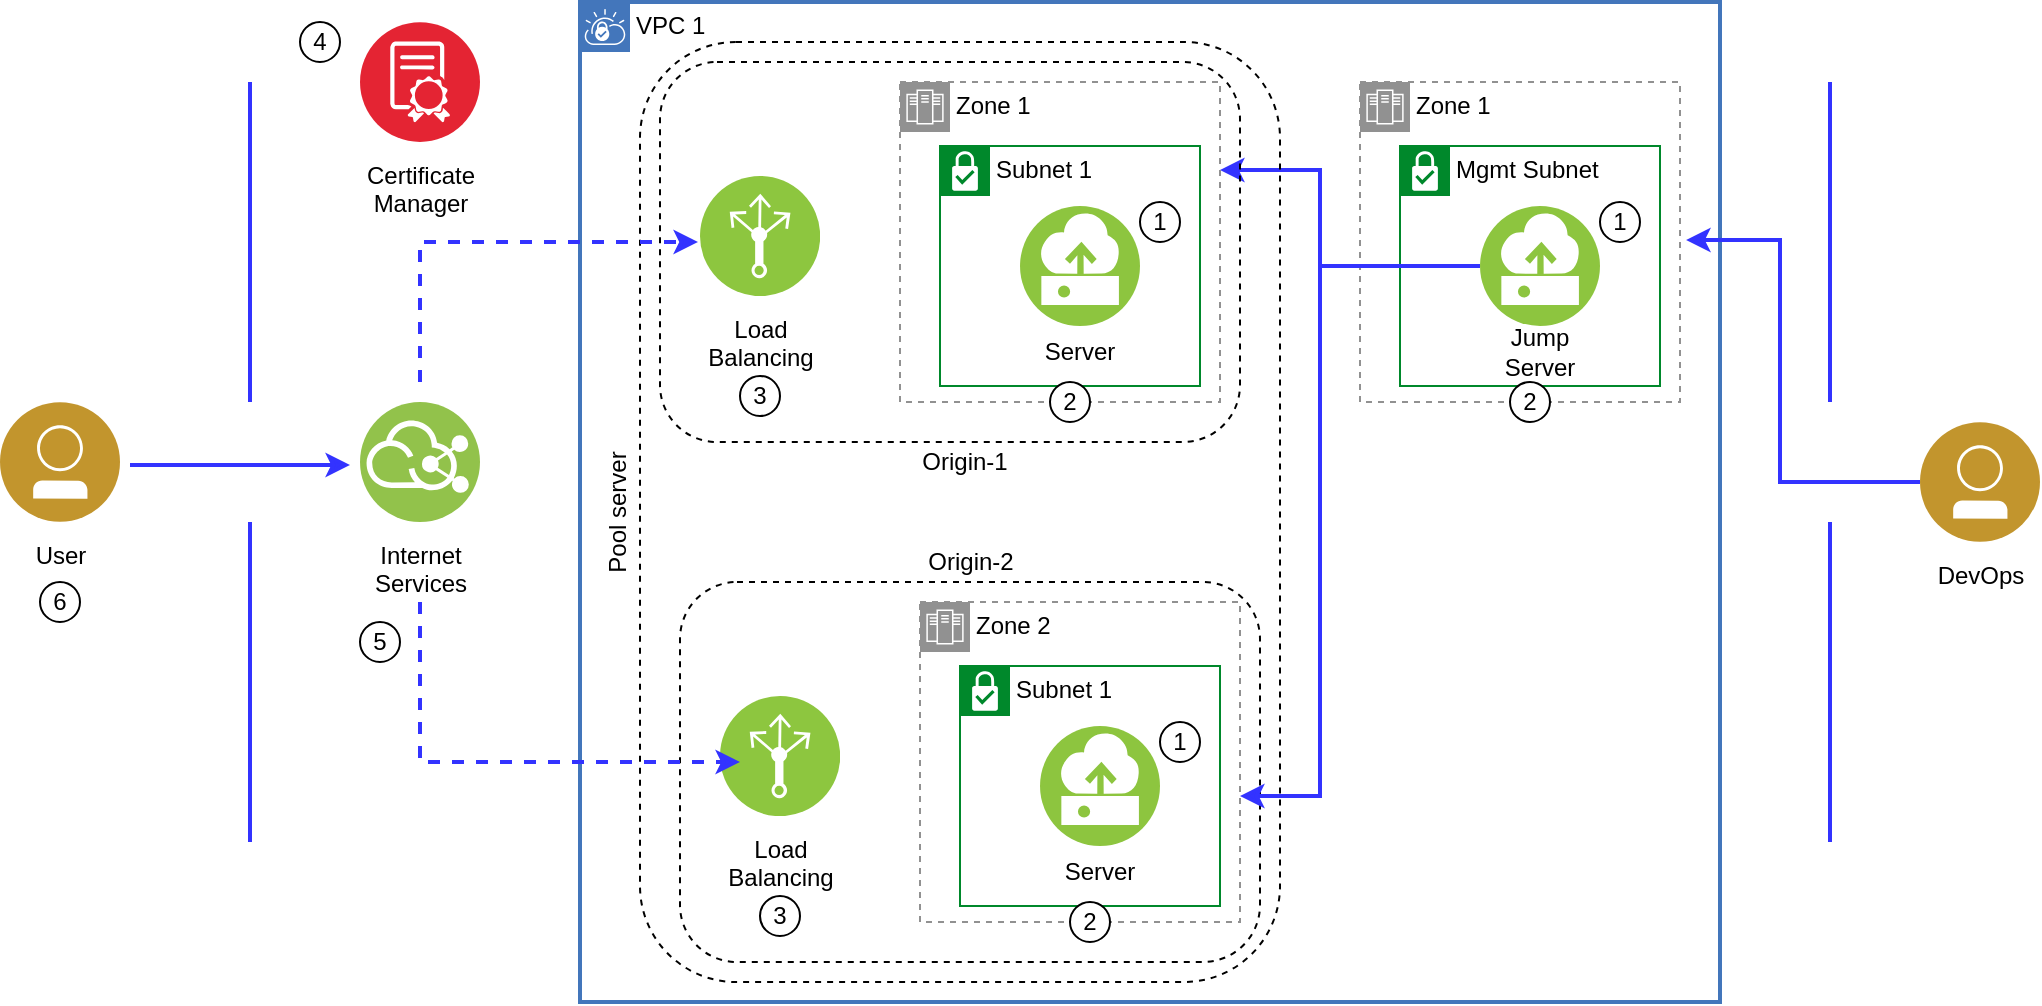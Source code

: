 <mxfile version="13.5.7" type="device"><diagram id="kg6ZV1sy1tLRCeAWSJ4n" name="Page-1"><mxGraphModel dx="2128" dy="787" grid="1" gridSize="10" guides="1" tooltips="1" connect="1" arrows="1" fold="1" page="1" pageScale="1" pageWidth="850" pageHeight="1100" math="0" shadow="0"><root><mxCell id="0"/><mxCell id="1" parent="0"/><mxCell id="HULBRbrNyeyRLuk9Y49Z-69" value="" style="group" vertex="1" connectable="0" parent="1"><mxGeometry x="-220" y="100" width="1020" height="500" as="geometry"/></mxCell><mxCell id="HULBRbrNyeyRLuk9Y49Z-42" value="" style="rounded=1;whiteSpace=wrap;html=1;shadow=0;dashed=1;sketch=0;strokeWidth=1;fillColor=none;" vertex="1" parent="HULBRbrNyeyRLuk9Y49Z-69"><mxGeometry x="340" y="290" width="290" height="190" as="geometry"/></mxCell><mxCell id="HULBRbrNyeyRLuk9Y49Z-46" value="VPC 1" style="shape=mxgraph.ibm.box;prType=vpc;fontStyle=0;verticalAlign=top;align=left;spacingLeft=32;spacingTop=4;fillColor=none;rounded=0;whiteSpace=wrap;html=1;strokeColor=#4376BB;strokeWidth=2;dashed=0;container=1;spacing=-4;collapsible=0;expand=0;recursiveResize=0;shadow=0;sketch=0;" vertex="1" parent="HULBRbrNyeyRLuk9Y49Z-69"><mxGeometry x="290" width="570" height="500" as="geometry"/></mxCell><mxCell id="HULBRbrNyeyRLuk9Y49Z-60" value="" style="group" vertex="1" connectable="0" parent="HULBRbrNyeyRLuk9Y49Z-46"><mxGeometry x="370" y="44" width="40" height="353" as="geometry"/></mxCell><mxCell id="HULBRbrNyeyRLuk9Y49Z-59" value="" style="edgeStyle=elbowEdgeStyle;rounded=0;elbow=horizontal;html=1;labelBackgroundColor=#ffffff;endArrow=classic;endFill=1;endSize=6;jettySize=auto;orthogonalLoop=1;strokeWidth=2;fontSize=14;strokeColor=#3333FF;" edge="1" parent="HULBRbrNyeyRLuk9Y49Z-60"><mxGeometry width="60" height="60" relative="1" as="geometry"><mxPoint y="303" as="sourcePoint"/><mxPoint x="-50" y="40" as="targetPoint"/><Array as="points"><mxPoint/></Array></mxGeometry></mxCell><mxCell id="HULBRbrNyeyRLuk9Y49Z-12" value="" style="edgeStyle=elbowEdgeStyle;rounded=0;elbow=vertical;html=1;labelBackgroundColor=#ffffff;endArrow=classic;endFill=1;endSize=6;jettySize=auto;orthogonalLoop=1;strokeWidth=2;fontSize=14;strokeColor=#3333FF;" edge="1" parent="HULBRbrNyeyRLuk9Y49Z-60"><mxGeometry width="60" height="60" relative="1" as="geometry"><mxPoint y="303" as="sourcePoint"/><mxPoint x="-40" y="353" as="targetPoint"/><Array as="points"><mxPoint x="40" y="353"/></Array></mxGeometry></mxCell><mxCell id="HULBRbrNyeyRLuk9Y49Z-20" value="" style="group" vertex="1" connectable="0" parent="HULBRbrNyeyRLuk9Y49Z-46"><mxGeometry x="390" y="40" width="160" height="170" as="geometry"/></mxCell><mxCell id="HULBRbrNyeyRLuk9Y49Z-19" value="Zone 1" style="shape=mxgraph.ibm.box;prType=zone;fontStyle=0;verticalAlign=top;align=left;spacingLeft=32;spacingTop=4;rounded=0;whiteSpace=wrap;html=1;strokeColor=#919191;strokeWidth=1;dashed=1;container=1;spacing=-4;collapsible=0;expand=0;recursiveResize=0;shadow=0;sketch=0;fillColor=none;" vertex="1" parent="HULBRbrNyeyRLuk9Y49Z-20"><mxGeometry width="160" height="160" as="geometry"/></mxCell><mxCell id="HULBRbrNyeyRLuk9Y49Z-14" value="Mgmt Subnet" style="shape=mxgraph.ibm.box;prType=subnet;fontStyle=0;verticalAlign=top;align=left;spacingLeft=32;spacingTop=4;rounded=0;whiteSpace=wrap;html=1;strokeColor=#00882B;strokeWidth=1;dashed=0;container=1;spacing=-4;collapsible=0;expand=0;recursiveResize=0;shadow=0;sketch=0;fillColor=none;" vertex="1" parent="HULBRbrNyeyRLuk9Y49Z-20"><mxGeometry x="20" y="32" width="130" height="120" as="geometry"/></mxCell><mxCell id="HULBRbrNyeyRLuk9Y49Z-13" value="" style="aspect=fixed;perimeter=ellipsePerimeter;html=1;align=center;shadow=0;dashed=0;fontColor=#4277BB;labelBackgroundColor=#ffffff;fontSize=12;spacingTop=3;image;image=img/lib/ibm/vpc/Instance.svg;fillColor=none;" vertex="1" parent="HULBRbrNyeyRLuk9Y49Z-14"><mxGeometry x="40" y="30" width="60" height="60" as="geometry"/></mxCell><mxCell id="HULBRbrNyeyRLuk9Y49Z-15" value="Jump Server" style="text;html=1;strokeColor=none;fillColor=none;align=center;verticalAlign=middle;whiteSpace=wrap;rounded=0;shadow=0;sketch=0;" vertex="1" parent="HULBRbrNyeyRLuk9Y49Z-14"><mxGeometry x="50" y="93" width="40" height="20" as="geometry"/></mxCell><mxCell id="HULBRbrNyeyRLuk9Y49Z-17" value="1" style="strokeWidth=1;html=1;shape=mxgraph.flowchart.start_2;whiteSpace=wrap;shadow=0;sketch=0;fillColor=none;" vertex="1" parent="HULBRbrNyeyRLuk9Y49Z-14"><mxGeometry x="100" y="28" width="20" height="20" as="geometry"/></mxCell><mxCell id="HULBRbrNyeyRLuk9Y49Z-61" value="" style="line;strokeWidth=2;html=1;shadow=0;sketch=0;fillColor=none;strokeColor=#3333FF;" vertex="1" parent="HULBRbrNyeyRLuk9Y49Z-14"><mxGeometry x="-40" y="55" width="80" height="10" as="geometry"/></mxCell><mxCell id="HULBRbrNyeyRLuk9Y49Z-18" value="2" style="strokeWidth=1;html=1;shape=mxgraph.flowchart.start_2;whiteSpace=wrap;shadow=0;sketch=0;fillColor=#FFFFFF;" vertex="1" parent="HULBRbrNyeyRLuk9Y49Z-20"><mxGeometry x="75" y="150" width="20" height="20" as="geometry"/></mxCell><mxCell id="HULBRbrNyeyRLuk9Y49Z-3" value="&lt;font color=&quot;#000000&quot;&gt;User&lt;/font&gt;" style="aspect=fixed;perimeter=ellipsePerimeter;html=1;align=center;shadow=0;dashed=0;fontColor=#4277BB;labelBackgroundColor=#ffffff;fontSize=12;spacingTop=3;image;image=img/lib/ibm/users/user.svg;fillColor=none;" vertex="1" parent="HULBRbrNyeyRLuk9Y49Z-69"><mxGeometry y="200" width="60" height="60" as="geometry"/></mxCell><mxCell id="HULBRbrNyeyRLuk9Y49Z-4" value="&lt;font color=&quot;#000000&quot;&gt;Internet &lt;br&gt;Services&lt;/font&gt;" style="aspect=fixed;perimeter=ellipsePerimeter;html=1;align=center;shadow=0;dashed=0;fontColor=#4277BB;labelBackgroundColor=#ffffff;fontSize=12;spacingTop=3;image;image=img/lib/ibm/vpc/InternetServices2.svg;fillColor=none;" vertex="1" parent="HULBRbrNyeyRLuk9Y49Z-69"><mxGeometry x="180" y="200" width="60" height="60" as="geometry"/></mxCell><mxCell id="HULBRbrNyeyRLuk9Y49Z-31" value="" style="group" vertex="1" connectable="0" parent="HULBRbrNyeyRLuk9Y49Z-69"><mxGeometry x="330" y="30" width="310" height="470" as="geometry"/></mxCell><mxCell id="HULBRbrNyeyRLuk9Y49Z-2" value="&lt;font color=&quot;#000000&quot;&gt;Load&lt;br&gt;Balancing&lt;/font&gt;" style="aspect=fixed;perimeter=ellipsePerimeter;html=1;align=center;shadow=0;dashed=0;fontColor=#4277BB;labelBackgroundColor=#ffffff;fontSize=12;spacingTop=3;image;image=img/lib/ibm/infrastructure/load_balancing_routing.svg;fillColor=none;" vertex="1" parent="HULBRbrNyeyRLuk9Y49Z-31"><mxGeometry x="20" y="57" width="60" height="60" as="geometry"/></mxCell><mxCell id="HULBRbrNyeyRLuk9Y49Z-21" value="" style="group" vertex="1" connectable="0" parent="HULBRbrNyeyRLuk9Y49Z-31"><mxGeometry x="120" y="10" width="160" height="170" as="geometry"/></mxCell><mxCell id="HULBRbrNyeyRLuk9Y49Z-22" value="Zone 1" style="shape=mxgraph.ibm.box;prType=zone;fontStyle=0;verticalAlign=top;align=left;spacingLeft=32;spacingTop=4;rounded=0;whiteSpace=wrap;html=1;strokeColor=#919191;strokeWidth=1;dashed=1;container=1;spacing=-4;collapsible=0;expand=0;recursiveResize=0;shadow=0;sketch=0;fillColor=none;" vertex="1" parent="HULBRbrNyeyRLuk9Y49Z-21"><mxGeometry width="160" height="160" as="geometry"/></mxCell><mxCell id="HULBRbrNyeyRLuk9Y49Z-23" value="Subnet 1" style="shape=mxgraph.ibm.box;prType=subnet;fontStyle=0;verticalAlign=top;align=left;spacingLeft=32;spacingTop=4;rounded=0;whiteSpace=wrap;html=1;strokeColor=#00882B;strokeWidth=1;dashed=0;container=1;spacing=-4;collapsible=0;expand=0;recursiveResize=0;shadow=0;sketch=0;fillColor=none;" vertex="1" parent="HULBRbrNyeyRLuk9Y49Z-21"><mxGeometry x="20" y="32" width="130" height="120" as="geometry"/></mxCell><mxCell id="HULBRbrNyeyRLuk9Y49Z-24" value="" style="aspect=fixed;perimeter=ellipsePerimeter;html=1;align=center;shadow=0;dashed=0;fontColor=#4277BB;labelBackgroundColor=#ffffff;fontSize=12;spacingTop=3;image;image=img/lib/ibm/vpc/Instance.svg;fillColor=none;" vertex="1" parent="HULBRbrNyeyRLuk9Y49Z-23"><mxGeometry x="40" y="30" width="60" height="60" as="geometry"/></mxCell><mxCell id="HULBRbrNyeyRLuk9Y49Z-25" value="Server" style="text;html=1;strokeColor=none;fillColor=none;align=center;verticalAlign=middle;whiteSpace=wrap;rounded=0;shadow=0;sketch=0;" vertex="1" parent="HULBRbrNyeyRLuk9Y49Z-23"><mxGeometry x="50" y="93" width="40" height="20" as="geometry"/></mxCell><mxCell id="HULBRbrNyeyRLuk9Y49Z-26" value="1" style="strokeWidth=1;html=1;shape=mxgraph.flowchart.start_2;whiteSpace=wrap;shadow=0;sketch=0;fillColor=none;" vertex="1" parent="HULBRbrNyeyRLuk9Y49Z-23"><mxGeometry x="100" y="28" width="20" height="20" as="geometry"/></mxCell><mxCell id="HULBRbrNyeyRLuk9Y49Z-27" value="2" style="strokeWidth=1;html=1;shape=mxgraph.flowchart.start_2;whiteSpace=wrap;shadow=0;sketch=0;fillColor=#FFFFFF;" vertex="1" parent="HULBRbrNyeyRLuk9Y49Z-21"><mxGeometry x="75" y="150" width="20" height="20" as="geometry"/></mxCell><mxCell id="HULBRbrNyeyRLuk9Y49Z-28" value="3" style="strokeWidth=1;html=1;shape=mxgraph.flowchart.start_2;whiteSpace=wrap;shadow=0;sketch=0;fillColor=#FFFFFF;" vertex="1" parent="HULBRbrNyeyRLuk9Y49Z-31"><mxGeometry x="40" y="157" width="20" height="20" as="geometry"/></mxCell><mxCell id="HULBRbrNyeyRLuk9Y49Z-29" value="" style="rounded=1;whiteSpace=wrap;html=1;shadow=0;dashed=1;sketch=0;strokeWidth=1;fillColor=none;" vertex="1" parent="HULBRbrNyeyRLuk9Y49Z-31"><mxGeometry width="290" height="190" as="geometry"/></mxCell><mxCell id="HULBRbrNyeyRLuk9Y49Z-30" value="Origin-1" style="text;html=1;strokeColor=none;fillColor=none;align=center;verticalAlign=middle;whiteSpace=wrap;rounded=0;shadow=0;dashed=1;sketch=0;" vertex="1" parent="HULBRbrNyeyRLuk9Y49Z-31"><mxGeometry x="125" y="190" width="55" height="20" as="geometry"/></mxCell><mxCell id="HULBRbrNyeyRLuk9Y49Z-44" value="" style="rounded=1;whiteSpace=wrap;html=1;shadow=0;dashed=1;sketch=0;strokeWidth=1;fillColor=none;" vertex="1" parent="HULBRbrNyeyRLuk9Y49Z-31"><mxGeometry x="-10" y="-10" width="320" height="470" as="geometry"/></mxCell><mxCell id="HULBRbrNyeyRLuk9Y49Z-45" value="Pool server" style="text;html=1;strokeColor=none;fillColor=none;align=center;verticalAlign=middle;whiteSpace=wrap;rounded=0;shadow=0;dashed=1;sketch=0;rotation=-90;" vertex="1" parent="HULBRbrNyeyRLuk9Y49Z-31"><mxGeometry x="-66" y="215" width="90" height="20" as="geometry"/></mxCell><mxCell id="HULBRbrNyeyRLuk9Y49Z-43" value="Origin-2" style="text;html=1;strokeColor=none;fillColor=none;align=center;verticalAlign=middle;whiteSpace=wrap;rounded=0;shadow=0;dashed=1;sketch=0;" vertex="1" parent="HULBRbrNyeyRLuk9Y49Z-69"><mxGeometry x="457.5" y="270" width="55" height="20" as="geometry"/></mxCell><mxCell id="HULBRbrNyeyRLuk9Y49Z-33" value="&lt;font color=&quot;#000000&quot;&gt;Load&lt;br&gt;Balancing&lt;/font&gt;" style="aspect=fixed;perimeter=ellipsePerimeter;html=1;align=center;shadow=0;dashed=0;fontColor=#4277BB;labelBackgroundColor=#ffffff;fontSize=12;spacingTop=3;image;image=img/lib/ibm/infrastructure/load_balancing_routing.svg;fillColor=none;" vertex="1" parent="HULBRbrNyeyRLuk9Y49Z-69"><mxGeometry x="360" y="347" width="60" height="60" as="geometry"/></mxCell><mxCell id="HULBRbrNyeyRLuk9Y49Z-34" value="" style="group" vertex="1" connectable="0" parent="HULBRbrNyeyRLuk9Y49Z-69"><mxGeometry x="460" y="300" width="160" height="170" as="geometry"/></mxCell><mxCell id="HULBRbrNyeyRLuk9Y49Z-35" value="Zone 2" style="shape=mxgraph.ibm.box;prType=zone;fontStyle=0;verticalAlign=top;align=left;spacingLeft=32;spacingTop=4;rounded=0;whiteSpace=wrap;html=1;strokeColor=#919191;strokeWidth=1;dashed=1;container=1;spacing=-4;collapsible=0;expand=0;recursiveResize=0;shadow=0;sketch=0;fillColor=none;" vertex="1" parent="HULBRbrNyeyRLuk9Y49Z-34"><mxGeometry width="160" height="160" as="geometry"/></mxCell><mxCell id="HULBRbrNyeyRLuk9Y49Z-36" value="Subnet 1" style="shape=mxgraph.ibm.box;prType=subnet;fontStyle=0;verticalAlign=top;align=left;spacingLeft=32;spacingTop=4;rounded=0;whiteSpace=wrap;html=1;strokeColor=#00882B;strokeWidth=1;dashed=0;container=1;spacing=-4;collapsible=0;expand=0;recursiveResize=0;shadow=0;sketch=0;fillColor=none;" vertex="1" parent="HULBRbrNyeyRLuk9Y49Z-34"><mxGeometry x="20" y="32" width="130" height="120" as="geometry"/></mxCell><mxCell id="HULBRbrNyeyRLuk9Y49Z-37" value="" style="aspect=fixed;perimeter=ellipsePerimeter;html=1;align=center;shadow=0;dashed=0;fontColor=#4277BB;labelBackgroundColor=#ffffff;fontSize=12;spacingTop=3;image;image=img/lib/ibm/vpc/Instance.svg;fillColor=none;" vertex="1" parent="HULBRbrNyeyRLuk9Y49Z-36"><mxGeometry x="40" y="30" width="60" height="60" as="geometry"/></mxCell><mxCell id="HULBRbrNyeyRLuk9Y49Z-38" value="Server" style="text;html=1;strokeColor=none;fillColor=none;align=center;verticalAlign=middle;whiteSpace=wrap;rounded=0;shadow=0;sketch=0;" vertex="1" parent="HULBRbrNyeyRLuk9Y49Z-36"><mxGeometry x="50" y="93" width="40" height="20" as="geometry"/></mxCell><mxCell id="HULBRbrNyeyRLuk9Y49Z-39" value="1" style="strokeWidth=1;html=1;shape=mxgraph.flowchart.start_2;whiteSpace=wrap;shadow=0;sketch=0;fillColor=none;" vertex="1" parent="HULBRbrNyeyRLuk9Y49Z-36"><mxGeometry x="100" y="28" width="20" height="20" as="geometry"/></mxCell><mxCell id="HULBRbrNyeyRLuk9Y49Z-40" value="2" style="strokeWidth=1;html=1;shape=mxgraph.flowchart.start_2;whiteSpace=wrap;shadow=0;sketch=0;fillColor=#FFFFFF;" vertex="1" parent="HULBRbrNyeyRLuk9Y49Z-34"><mxGeometry x="75" y="150" width="20" height="20" as="geometry"/></mxCell><mxCell id="HULBRbrNyeyRLuk9Y49Z-41" value="3" style="strokeWidth=1;html=1;shape=mxgraph.flowchart.start_2;whiteSpace=wrap;shadow=0;sketch=0;fillColor=#FFFFFF;" vertex="1" parent="HULBRbrNyeyRLuk9Y49Z-69"><mxGeometry x="380" y="447" width="20" height="20" as="geometry"/></mxCell><mxCell id="HULBRbrNyeyRLuk9Y49Z-9" value="" style="edgeStyle=elbowEdgeStyle;rounded=0;elbow=vertical;html=1;labelBackgroundColor=#ffffff;endArrow=classic;endFill=1;endSize=6;jettySize=auto;orthogonalLoop=1;strokeWidth=2;fontSize=14;dashed=1;strokeColor=#3333FF;" edge="1" parent="HULBRbrNyeyRLuk9Y49Z-69"><mxGeometry width="60" height="60" relative="1" as="geometry"><mxPoint x="210" y="190" as="sourcePoint"/><mxPoint x="349" y="120" as="targetPoint"/><Array as="points"><mxPoint x="329" y="120"/><mxPoint x="229" y="120"/><mxPoint x="289" y="100"/><mxPoint x="289" y="120"/><mxPoint x="199" y="112"/></Array></mxGeometry></mxCell><mxCell id="HULBRbrNyeyRLuk9Y49Z-10" value="" style="edgeStyle=elbowEdgeStyle;rounded=0;elbow=vertical;html=1;labelBackgroundColor=#ffffff;endArrow=classic;endFill=1;endSize=6;jettySize=auto;orthogonalLoop=1;strokeWidth=2;fontSize=14;dashed=1;strokeColor=#3333FF;" edge="1" parent="HULBRbrNyeyRLuk9Y49Z-69"><mxGeometry width="60" height="60" relative="1" as="geometry"><mxPoint x="210" y="300" as="sourcePoint"/><mxPoint x="370" y="380" as="targetPoint"/><Array as="points"><mxPoint x="250" y="380"/></Array></mxGeometry></mxCell><mxCell id="HULBRbrNyeyRLuk9Y49Z-47" value="5" style="strokeWidth=1;html=1;shape=mxgraph.flowchart.start_2;whiteSpace=wrap;shadow=0;sketch=0;fillColor=#FFFFFF;" vertex="1" parent="HULBRbrNyeyRLuk9Y49Z-69"><mxGeometry x="180" y="310" width="20" height="20" as="geometry"/></mxCell><mxCell id="HULBRbrNyeyRLuk9Y49Z-48" value="4" style="strokeWidth=1;html=1;shape=mxgraph.flowchart.start_2;whiteSpace=wrap;shadow=0;sketch=0;fillColor=#FFFFFF;" vertex="1" parent="HULBRbrNyeyRLuk9Y49Z-69"><mxGeometry x="150" y="10" width="20" height="20" as="geometry"/></mxCell><mxCell id="HULBRbrNyeyRLuk9Y49Z-50" value="" style="line;strokeWidth=2;direction=south;html=1;strokeColor=#3333FF;" vertex="1" parent="HULBRbrNyeyRLuk9Y49Z-69"><mxGeometry x="120" y="40" width="10" height="160" as="geometry"/></mxCell><mxCell id="HULBRbrNyeyRLuk9Y49Z-52" value="" style="line;strokeWidth=2;direction=south;html=1;strokeColor=#3333FF;" vertex="1" parent="HULBRbrNyeyRLuk9Y49Z-69"><mxGeometry x="120" y="260" width="10" height="160" as="geometry"/></mxCell><mxCell id="HULBRbrNyeyRLuk9Y49Z-54" value="6" style="strokeWidth=1;html=1;shape=mxgraph.flowchart.start_2;whiteSpace=wrap;shadow=0;sketch=0;fillColor=#FFFFFF;" vertex="1" parent="HULBRbrNyeyRLuk9Y49Z-69"><mxGeometry x="20" y="290" width="20" height="20" as="geometry"/></mxCell><mxCell id="HULBRbrNyeyRLuk9Y49Z-55" value="" style="edgeStyle=segmentEdgeStyle;endArrow=classic;html=1;strokeColor=#3333FF;strokeWidth=2;" edge="1" parent="HULBRbrNyeyRLuk9Y49Z-69"><mxGeometry width="50" height="50" relative="1" as="geometry"><mxPoint x="65" y="231.5" as="sourcePoint"/><mxPoint x="175" y="231.5" as="targetPoint"/><Array as="points"><mxPoint x="165" y="231.5"/><mxPoint x="165" y="231.5"/></Array></mxGeometry></mxCell><mxCell id="HULBRbrNyeyRLuk9Y49Z-62" value="" style="line;strokeWidth=2;direction=south;html=1;strokeColor=#3333FF;" vertex="1" parent="HULBRbrNyeyRLuk9Y49Z-69"><mxGeometry x="910" y="40" width="10" height="160" as="geometry"/></mxCell><mxCell id="HULBRbrNyeyRLuk9Y49Z-63" value="" style="line;strokeWidth=2;direction=south;html=1;strokeColor=#3333FF;" vertex="1" parent="HULBRbrNyeyRLuk9Y49Z-69"><mxGeometry x="910" y="260" width="10" height="160" as="geometry"/></mxCell><mxCell id="HULBRbrNyeyRLuk9Y49Z-66" value="" style="edgeStyle=orthogonalEdgeStyle;rounded=0;orthogonalLoop=1;jettySize=auto;html=1;strokeColor=#3333FF;strokeWidth=2;entryX=1.019;entryY=0.494;entryDx=0;entryDy=0;entryPerimeter=0;" edge="1" parent="HULBRbrNyeyRLuk9Y49Z-69" source="HULBRbrNyeyRLuk9Y49Z-64" target="HULBRbrNyeyRLuk9Y49Z-19"><mxGeometry relative="1" as="geometry"><Array as="points"><mxPoint x="890" y="240"/><mxPoint x="890" y="119"/></Array></mxGeometry></mxCell><mxCell id="HULBRbrNyeyRLuk9Y49Z-64" value="&lt;font color=&quot;#000000&quot;&gt;DevOps&lt;/font&gt;" style="aspect=fixed;perimeter=ellipsePerimeter;html=1;align=center;shadow=0;dashed=0;fontColor=#4277BB;labelBackgroundColor=#ffffff;fontSize=12;spacingTop=3;image;image=img/lib/ibm/users/user.svg;fillColor=none;" vertex="1" parent="HULBRbrNyeyRLuk9Y49Z-69"><mxGeometry x="960" y="210" width="60" height="60" as="geometry"/></mxCell><mxCell id="HULBRbrNyeyRLuk9Y49Z-68" value="&lt;font color=&quot;#000000&quot;&gt;Certificate&lt;br&gt;Manager&lt;/font&gt;" style="aspect=fixed;perimeter=ellipsePerimeter;html=1;align=center;shadow=0;dashed=0;fontColor=#4277BB;labelBackgroundColor=#ffffff;fontSize=12;spacingTop=3;image;image=img/lib/ibm/blockchain/e_cert.svg;sketch=0;strokeColor=#3333FF;strokeWidth=1;fillColor=none;" vertex="1" parent="HULBRbrNyeyRLuk9Y49Z-69"><mxGeometry x="180" y="10" width="60" height="60" as="geometry"/></mxCell></root></mxGraphModel></diagram></mxfile>